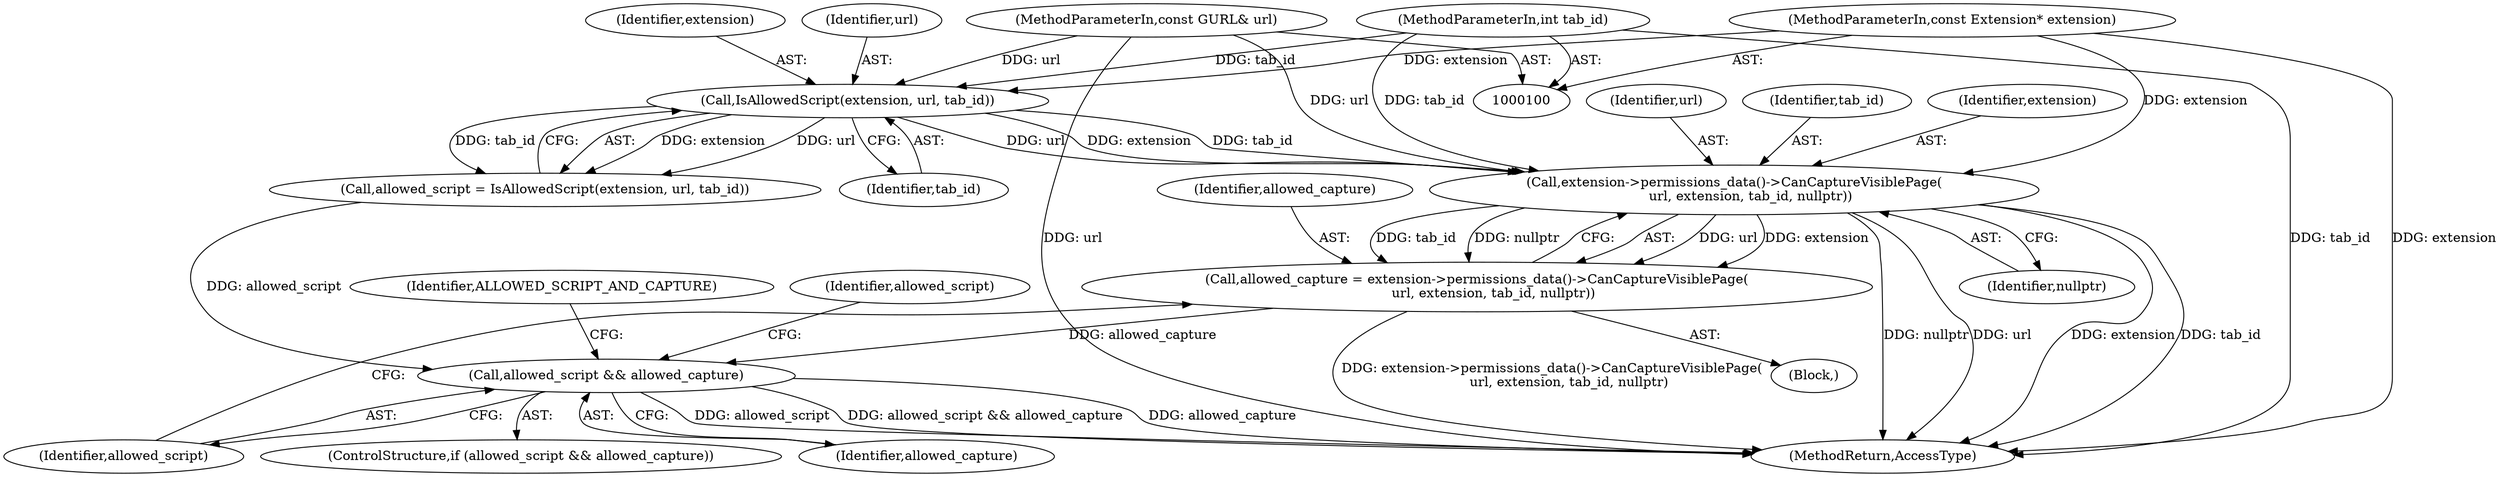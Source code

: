 digraph "0_Chrome_0aca6bc05a263ea9eafee515fc6ba14da94c1964_3@pointer" {
"1000115" [label="(Call,extension->permissions_data()->CanCaptureVisiblePage(\n        url, extension, tab_id, nullptr))"];
"1000108" [label="(Call,IsAllowedScript(extension, url, tab_id))"];
"1000101" [label="(MethodParameterIn,const Extension* extension)"];
"1000102" [label="(MethodParameterIn,const GURL& url)"];
"1000103" [label="(MethodParameterIn,int tab_id)"];
"1000113" [label="(Call,allowed_capture = extension->permissions_data()->CanCaptureVisiblePage(\n        url, extension, tab_id, nullptr))"];
"1000121" [label="(Call,allowed_script && allowed_capture)"];
"1000119" [label="(Identifier,nullptr)"];
"1000104" [label="(Block,)"];
"1000103" [label="(MethodParameterIn,int tab_id)"];
"1000116" [label="(Identifier,url)"];
"1000111" [label="(Identifier,tab_id)"];
"1000115" [label="(Call,extension->permissions_data()->CanCaptureVisiblePage(\n        url, extension, tab_id, nullptr))"];
"1000127" [label="(Identifier,allowed_script)"];
"1000122" [label="(Identifier,allowed_script)"];
"1000108" [label="(Call,IsAllowedScript(extension, url, tab_id))"];
"1000136" [label="(MethodReturn,AccessType)"];
"1000109" [label="(Identifier,extension)"];
"1000125" [label="(Identifier,ALLOWED_SCRIPT_AND_CAPTURE)"];
"1000121" [label="(Call,allowed_script && allowed_capture)"];
"1000110" [label="(Identifier,url)"];
"1000102" [label="(MethodParameterIn,const GURL& url)"];
"1000113" [label="(Call,allowed_capture = extension->permissions_data()->CanCaptureVisiblePage(\n        url, extension, tab_id, nullptr))"];
"1000114" [label="(Identifier,allowed_capture)"];
"1000101" [label="(MethodParameterIn,const Extension* extension)"];
"1000120" [label="(ControlStructure,if (allowed_script && allowed_capture))"];
"1000106" [label="(Call,allowed_script = IsAllowedScript(extension, url, tab_id))"];
"1000118" [label="(Identifier,tab_id)"];
"1000123" [label="(Identifier,allowed_capture)"];
"1000117" [label="(Identifier,extension)"];
"1000115" -> "1000113"  [label="AST: "];
"1000115" -> "1000119"  [label="CFG: "];
"1000116" -> "1000115"  [label="AST: "];
"1000117" -> "1000115"  [label="AST: "];
"1000118" -> "1000115"  [label="AST: "];
"1000119" -> "1000115"  [label="AST: "];
"1000113" -> "1000115"  [label="CFG: "];
"1000115" -> "1000136"  [label="DDG: extension"];
"1000115" -> "1000136"  [label="DDG: tab_id"];
"1000115" -> "1000136"  [label="DDG: nullptr"];
"1000115" -> "1000136"  [label="DDG: url"];
"1000115" -> "1000113"  [label="DDG: url"];
"1000115" -> "1000113"  [label="DDG: extension"];
"1000115" -> "1000113"  [label="DDG: tab_id"];
"1000115" -> "1000113"  [label="DDG: nullptr"];
"1000108" -> "1000115"  [label="DDG: url"];
"1000108" -> "1000115"  [label="DDG: extension"];
"1000108" -> "1000115"  [label="DDG: tab_id"];
"1000102" -> "1000115"  [label="DDG: url"];
"1000101" -> "1000115"  [label="DDG: extension"];
"1000103" -> "1000115"  [label="DDG: tab_id"];
"1000108" -> "1000106"  [label="AST: "];
"1000108" -> "1000111"  [label="CFG: "];
"1000109" -> "1000108"  [label="AST: "];
"1000110" -> "1000108"  [label="AST: "];
"1000111" -> "1000108"  [label="AST: "];
"1000106" -> "1000108"  [label="CFG: "];
"1000108" -> "1000106"  [label="DDG: extension"];
"1000108" -> "1000106"  [label="DDG: url"];
"1000108" -> "1000106"  [label="DDG: tab_id"];
"1000101" -> "1000108"  [label="DDG: extension"];
"1000102" -> "1000108"  [label="DDG: url"];
"1000103" -> "1000108"  [label="DDG: tab_id"];
"1000101" -> "1000100"  [label="AST: "];
"1000101" -> "1000136"  [label="DDG: extension"];
"1000102" -> "1000100"  [label="AST: "];
"1000102" -> "1000136"  [label="DDG: url"];
"1000103" -> "1000100"  [label="AST: "];
"1000103" -> "1000136"  [label="DDG: tab_id"];
"1000113" -> "1000104"  [label="AST: "];
"1000114" -> "1000113"  [label="AST: "];
"1000122" -> "1000113"  [label="CFG: "];
"1000113" -> "1000136"  [label="DDG: extension->permissions_data()->CanCaptureVisiblePage(\n        url, extension, tab_id, nullptr)"];
"1000113" -> "1000121"  [label="DDG: allowed_capture"];
"1000121" -> "1000120"  [label="AST: "];
"1000121" -> "1000122"  [label="CFG: "];
"1000121" -> "1000123"  [label="CFG: "];
"1000122" -> "1000121"  [label="AST: "];
"1000123" -> "1000121"  [label="AST: "];
"1000125" -> "1000121"  [label="CFG: "];
"1000127" -> "1000121"  [label="CFG: "];
"1000121" -> "1000136"  [label="DDG: allowed_capture"];
"1000121" -> "1000136"  [label="DDG: allowed_script"];
"1000121" -> "1000136"  [label="DDG: allowed_script && allowed_capture"];
"1000106" -> "1000121"  [label="DDG: allowed_script"];
}
